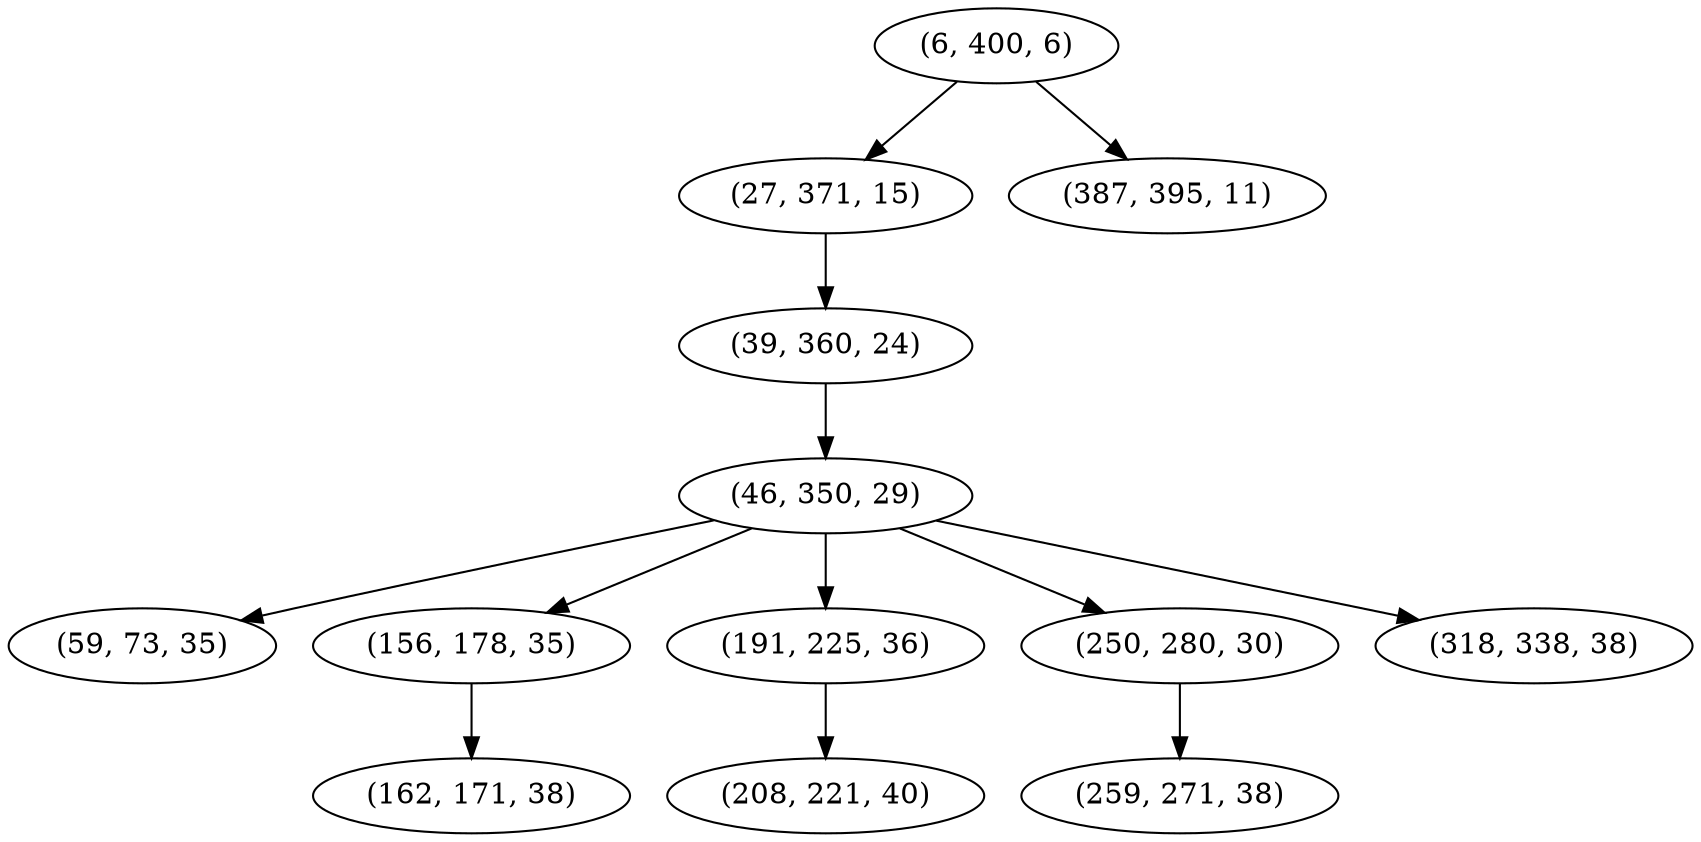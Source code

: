 digraph tree {
    "(6, 400, 6)";
    "(27, 371, 15)";
    "(39, 360, 24)";
    "(46, 350, 29)";
    "(59, 73, 35)";
    "(156, 178, 35)";
    "(162, 171, 38)";
    "(191, 225, 36)";
    "(208, 221, 40)";
    "(250, 280, 30)";
    "(259, 271, 38)";
    "(318, 338, 38)";
    "(387, 395, 11)";
    "(6, 400, 6)" -> "(27, 371, 15)";
    "(6, 400, 6)" -> "(387, 395, 11)";
    "(27, 371, 15)" -> "(39, 360, 24)";
    "(39, 360, 24)" -> "(46, 350, 29)";
    "(46, 350, 29)" -> "(59, 73, 35)";
    "(46, 350, 29)" -> "(156, 178, 35)";
    "(46, 350, 29)" -> "(191, 225, 36)";
    "(46, 350, 29)" -> "(250, 280, 30)";
    "(46, 350, 29)" -> "(318, 338, 38)";
    "(156, 178, 35)" -> "(162, 171, 38)";
    "(191, 225, 36)" -> "(208, 221, 40)";
    "(250, 280, 30)" -> "(259, 271, 38)";
}
